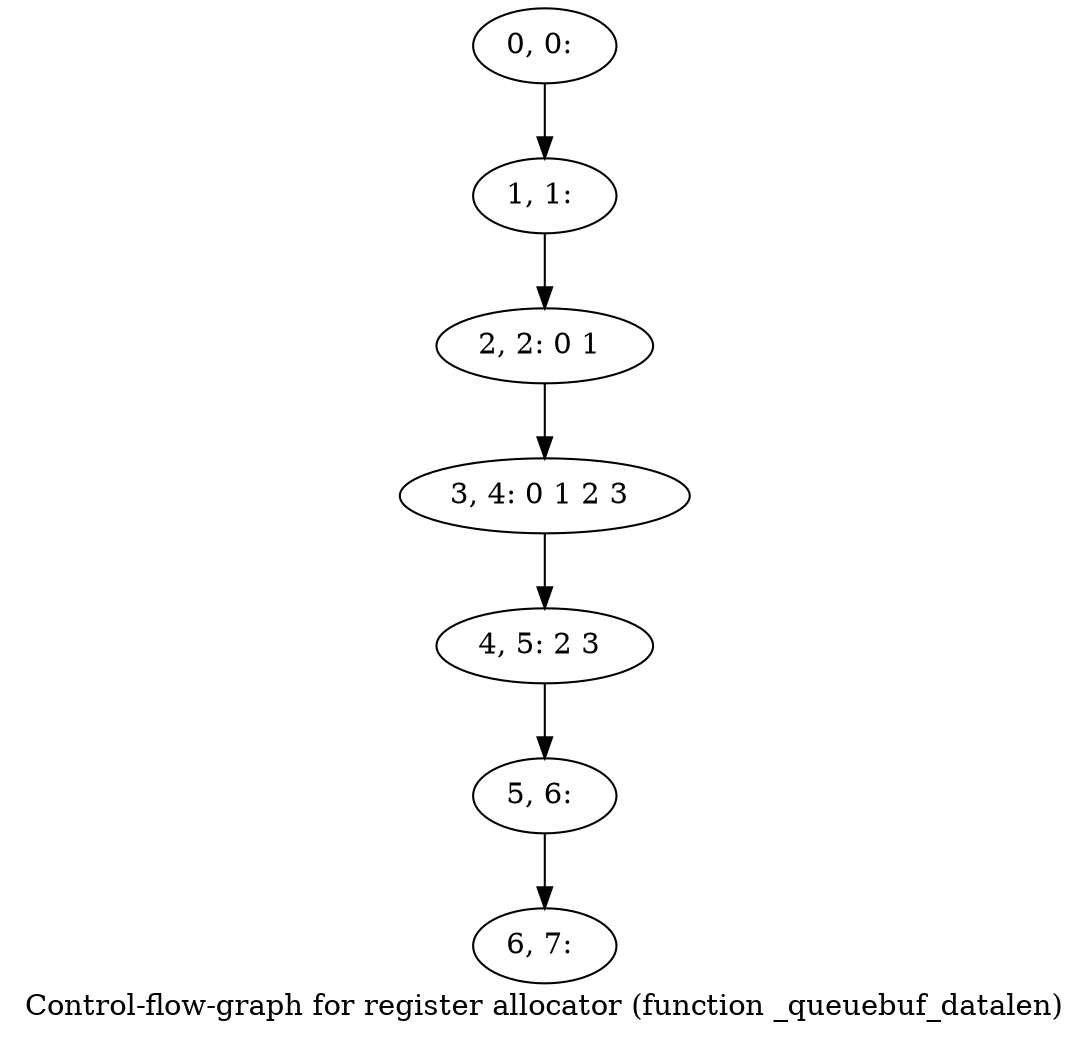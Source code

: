digraph G {
graph [label="Control-flow-graph for register allocator (function _queuebuf_datalen)"]
0[label="0, 0: "];
1[label="1, 1: "];
2[label="2, 2: 0 1 "];
3[label="3, 4: 0 1 2 3 "];
4[label="4, 5: 2 3 "];
5[label="5, 6: "];
6[label="6, 7: "];
0->1 ;
1->2 ;
2->3 ;
3->4 ;
4->5 ;
5->6 ;
}
